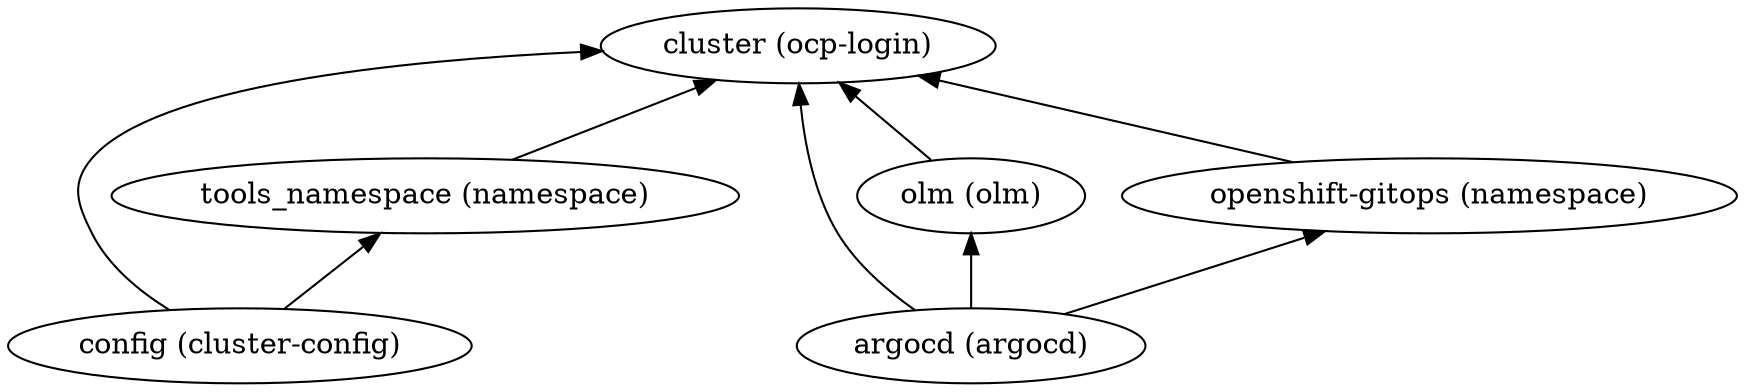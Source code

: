 digraph {
    rankdir="BT"
    "cluster (ocp-login)"
"tools_namespace (namespace)" -> "cluster (ocp-login)"
"tools_namespace (namespace)"
"argocd (argocd)" -> "cluster (ocp-login)"
"argocd (argocd)" -> "olm (olm)"
"argocd (argocd)" -> "openshift-gitops (namespace)"
"argocd (argocd)"
"olm (olm)" -> "cluster (ocp-login)"
"olm (olm)"
"openshift-gitops (namespace)" -> "cluster (ocp-login)"
"openshift-gitops (namespace)"
"config (cluster-config)" -> "cluster (ocp-login)"
"config (cluster-config)" -> "tools_namespace (namespace)"
"config (cluster-config)"
  }